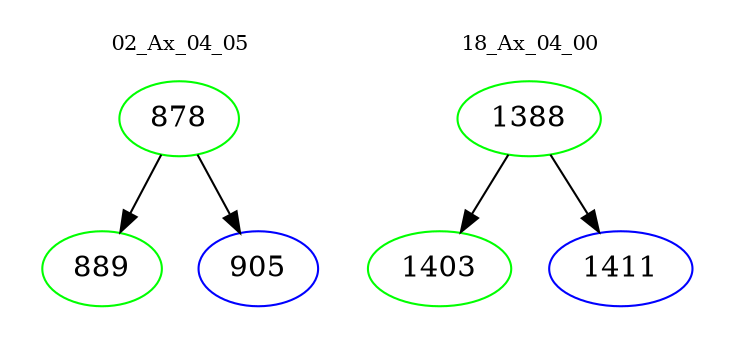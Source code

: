 digraph{
subgraph cluster_0 {
color = white
label = "02_Ax_04_05";
fontsize=10;
T0_878 [label="878", color="green"]
T0_878 -> T0_889 [color="black"]
T0_889 [label="889", color="green"]
T0_878 -> T0_905 [color="black"]
T0_905 [label="905", color="blue"]
}
subgraph cluster_1 {
color = white
label = "18_Ax_04_00";
fontsize=10;
T1_1388 [label="1388", color="green"]
T1_1388 -> T1_1403 [color="black"]
T1_1403 [label="1403", color="green"]
T1_1388 -> T1_1411 [color="black"]
T1_1411 [label="1411", color="blue"]
}
}
